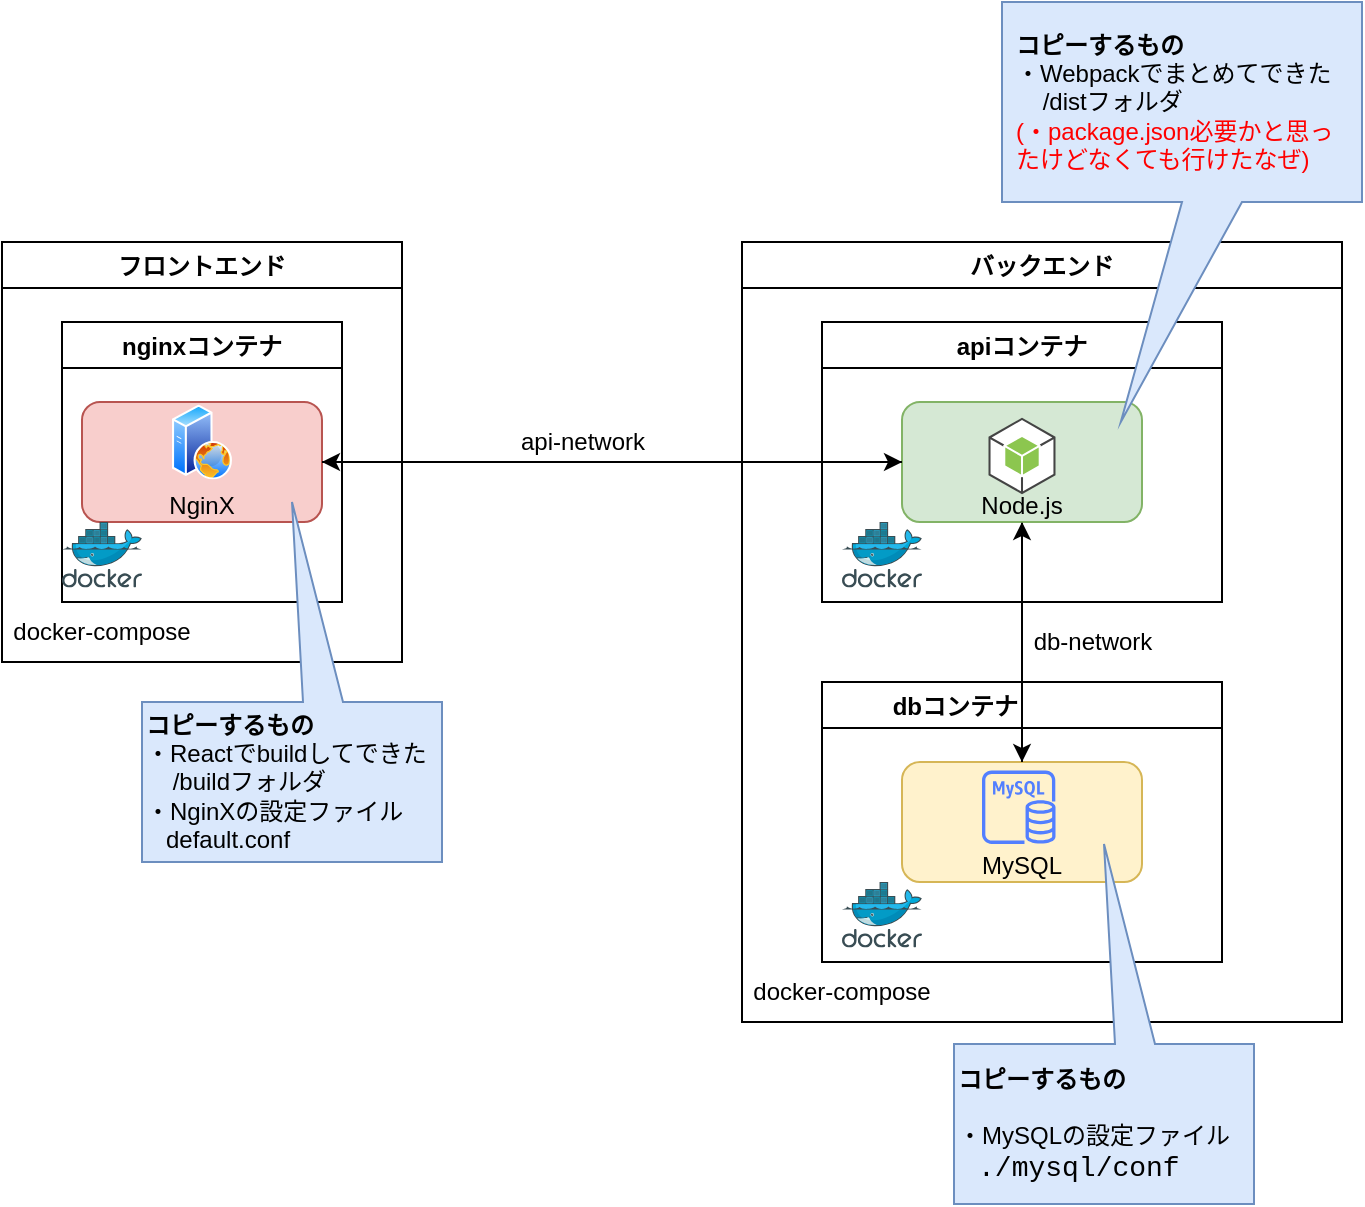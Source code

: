 <mxfile version="15.4.0" type="device"><diagram id="ZBgesZ4gI1xqDFLB4Myz" name="ページ1"><mxGraphModel dx="1086" dy="806" grid="1" gridSize="10" guides="1" tooltips="1" connect="1" arrows="1" fold="1" page="1" pageScale="1" pageWidth="827" pageHeight="1169" math="0" shadow="0"><root><mxCell id="0"/><mxCell id="1" parent="0"/><mxCell id="ApRS1h81_bPbDOmvWI7--47" value="" style="group" vertex="1" connectable="0" parent="1"><mxGeometry x="74" y="60" width="680" height="601" as="geometry"/></mxCell><mxCell id="ApRS1h81_bPbDOmvWI7--44" value="" style="group" vertex="1" connectable="0" parent="ApRS1h81_bPbDOmvWI7--47"><mxGeometry width="680" height="590" as="geometry"/></mxCell><mxCell id="ApRS1h81_bPbDOmvWI7--1" value="フロントエンド" style="swimlane;" vertex="1" parent="ApRS1h81_bPbDOmvWI7--44"><mxGeometry y="120" width="200" height="210" as="geometry"/></mxCell><mxCell id="ApRS1h81_bPbDOmvWI7--5" value="&lt;br&gt;&lt;br&gt;&lt;br&gt;NginX" style="rounded=1;whiteSpace=wrap;html=1;fillColor=#f8cecc;strokeColor=#b85450;" vertex="1" parent="ApRS1h81_bPbDOmvWI7--1"><mxGeometry x="40" y="80" width="120" height="60" as="geometry"/></mxCell><mxCell id="ApRS1h81_bPbDOmvWI7--17" value="nginxコンテナ" style="swimlane;startSize=23;" vertex="1" parent="ApRS1h81_bPbDOmvWI7--1"><mxGeometry x="30" y="40" width="140" height="140" as="geometry"/></mxCell><mxCell id="ApRS1h81_bPbDOmvWI7--19" value="" style="sketch=0;aspect=fixed;html=1;points=[];align=center;image;fontSize=12;image=img/lib/mscae/Docker.svg;" vertex="1" parent="ApRS1h81_bPbDOmvWI7--17"><mxGeometry y="100" width="40" height="32.8" as="geometry"/></mxCell><mxCell id="ApRS1h81_bPbDOmvWI7--24" value="" style="aspect=fixed;perimeter=ellipsePerimeter;html=1;align=center;shadow=0;dashed=0;spacingTop=3;image;image=img/lib/active_directory/web_server.svg;" vertex="1" parent="ApRS1h81_bPbDOmvWI7--1"><mxGeometry x="85" y="81.25" width="30" height="37.5" as="geometry"/></mxCell><mxCell id="ApRS1h81_bPbDOmvWI7--25" value="docker-compose" style="text;html=1;strokeColor=none;fillColor=none;align=center;verticalAlign=middle;whiteSpace=wrap;rounded=0;" vertex="1" parent="ApRS1h81_bPbDOmvWI7--1"><mxGeometry y="180" width="100" height="30" as="geometry"/></mxCell><mxCell id="ApRS1h81_bPbDOmvWI7--2" value="バックエンド" style="swimlane;" vertex="1" parent="ApRS1h81_bPbDOmvWI7--44"><mxGeometry x="370" y="120" width="300" height="390" as="geometry"/></mxCell><mxCell id="ApRS1h81_bPbDOmvWI7--10" style="edgeStyle=orthogonalEdgeStyle;rounded=0;orthogonalLoop=1;jettySize=auto;html=1;exitX=0.5;exitY=1;exitDx=0;exitDy=0;entryX=0.5;entryY=0;entryDx=0;entryDy=0;" edge="1" parent="ApRS1h81_bPbDOmvWI7--2" source="ApRS1h81_bPbDOmvWI7--3" target="ApRS1h81_bPbDOmvWI7--4"><mxGeometry relative="1" as="geometry"/></mxCell><mxCell id="ApRS1h81_bPbDOmvWI7--3" value="&lt;br&gt;&lt;br&gt;&lt;br&gt;Node.js" style="rounded=1;whiteSpace=wrap;html=1;fillColor=#d5e8d4;strokeColor=#82b366;" vertex="1" parent="ApRS1h81_bPbDOmvWI7--2"><mxGeometry x="80" y="80" width="120" height="60" as="geometry"/></mxCell><mxCell id="ApRS1h81_bPbDOmvWI7--4" value="&lt;br&gt;&lt;br&gt;&lt;br&gt;MySQL" style="rounded=1;whiteSpace=wrap;html=1;fillColor=#fff2cc;strokeColor=#d6b656;" vertex="1" parent="ApRS1h81_bPbDOmvWI7--2"><mxGeometry x="80" y="260" width="120" height="60" as="geometry"/></mxCell><mxCell id="ApRS1h81_bPbDOmvWI7--15" value="apiコンテナ" style="swimlane;startSize=23;" vertex="1" parent="ApRS1h81_bPbDOmvWI7--2"><mxGeometry x="40" y="40" width="200" height="140" as="geometry"/></mxCell><mxCell id="ApRS1h81_bPbDOmvWI7--20" value="" style="sketch=0;aspect=fixed;html=1;points=[];align=center;image;fontSize=12;image=img/lib/mscae/Docker.svg;" vertex="1" parent="ApRS1h81_bPbDOmvWI7--15"><mxGeometry x="10" y="100" width="40" height="32.8" as="geometry"/></mxCell><mxCell id="ApRS1h81_bPbDOmvWI7--16" value="dbコンテナ                    " style="swimlane;" vertex="1" parent="ApRS1h81_bPbDOmvWI7--2"><mxGeometry x="40" y="220" width="200" height="140" as="geometry"/></mxCell><mxCell id="ApRS1h81_bPbDOmvWI7--21" value="" style="sketch=0;aspect=fixed;html=1;points=[];align=center;image;fontSize=12;image=img/lib/mscae/Docker.svg;" vertex="1" parent="ApRS1h81_bPbDOmvWI7--16"><mxGeometry x="10" y="100" width="40" height="32.8" as="geometry"/></mxCell><mxCell id="ApRS1h81_bPbDOmvWI7--11" style="edgeStyle=orthogonalEdgeStyle;rounded=0;orthogonalLoop=1;jettySize=auto;html=1;exitX=0.5;exitY=0;exitDx=0;exitDy=0;entryX=0.5;entryY=1;entryDx=0;entryDy=0;" edge="1" parent="ApRS1h81_bPbDOmvWI7--2" source="ApRS1h81_bPbDOmvWI7--4" target="ApRS1h81_bPbDOmvWI7--3"><mxGeometry relative="1" as="geometry"/></mxCell><mxCell id="ApRS1h81_bPbDOmvWI7--22" value="" style="outlineConnect=0;dashed=0;verticalLabelPosition=bottom;verticalAlign=top;align=center;html=1;shape=mxgraph.aws3.android;fillColor=#8CC64F;gradientColor=none;" vertex="1" parent="ApRS1h81_bPbDOmvWI7--2"><mxGeometry x="123.25" y="87.86" width="33.5" height="38.29" as="geometry"/></mxCell><mxCell id="ApRS1h81_bPbDOmvWI7--23" value="" style="sketch=0;outlineConnect=0;fontColor=#232F3E;gradientColor=none;fillColor=#527FFF;strokeColor=none;dashed=0;verticalLabelPosition=bottom;verticalAlign=top;align=center;html=1;fontSize=12;fontStyle=0;aspect=fixed;pointerEvents=1;shape=mxgraph.aws4.rds_mysql_instance;" vertex="1" parent="ApRS1h81_bPbDOmvWI7--2"><mxGeometry x="120" y="264.25" width="36.75" height="36.75" as="geometry"/></mxCell><mxCell id="ApRS1h81_bPbDOmvWI7--32" value="docker-compose" style="text;html=1;strokeColor=none;fillColor=none;align=center;verticalAlign=middle;whiteSpace=wrap;rounded=0;" vertex="1" parent="ApRS1h81_bPbDOmvWI7--2"><mxGeometry y="360" width="100" height="30" as="geometry"/></mxCell><mxCell id="ApRS1h81_bPbDOmvWI7--35" value="db-network" style="text;html=1;align=center;verticalAlign=middle;resizable=0;points=[];autosize=1;strokeColor=none;fillColor=none;" vertex="1" parent="ApRS1h81_bPbDOmvWI7--2"><mxGeometry x="140" y="190" width="70" height="20" as="geometry"/></mxCell><mxCell id="ApRS1h81_bPbDOmvWI7--45" value="" style="shape=callout;whiteSpace=wrap;html=1;perimeter=calloutPerimeter;position2=0.5;size=100;position=0.33;rotation=-180;fillColor=#dae8fc;strokeColor=#6c8ebf;" vertex="1" parent="ApRS1h81_bPbDOmvWI7--2"><mxGeometry x="106" y="301" width="150" height="180" as="geometry"/></mxCell><mxCell id="ApRS1h81_bPbDOmvWI7--6" style="edgeStyle=orthogonalEdgeStyle;rounded=0;orthogonalLoop=1;jettySize=auto;html=1;exitX=1;exitY=0.5;exitDx=0;exitDy=0;entryX=0;entryY=0.5;entryDx=0;entryDy=0;" edge="1" parent="ApRS1h81_bPbDOmvWI7--44" source="ApRS1h81_bPbDOmvWI7--5" target="ApRS1h81_bPbDOmvWI7--3"><mxGeometry relative="1" as="geometry"/></mxCell><mxCell id="ApRS1h81_bPbDOmvWI7--7" style="edgeStyle=orthogonalEdgeStyle;rounded=0;orthogonalLoop=1;jettySize=auto;html=1;exitX=0;exitY=0.5;exitDx=0;exitDy=0;entryX=1;entryY=0.5;entryDx=0;entryDy=0;" edge="1" parent="ApRS1h81_bPbDOmvWI7--44" source="ApRS1h81_bPbDOmvWI7--3" target="ApRS1h81_bPbDOmvWI7--5"><mxGeometry relative="1" as="geometry"/></mxCell><mxCell id="ApRS1h81_bPbDOmvWI7--34" value="api-network" style="text;html=1;align=center;verticalAlign=middle;resizable=0;points=[];autosize=1;strokeColor=none;fillColor=none;" vertex="1" parent="ApRS1h81_bPbDOmvWI7--44"><mxGeometry x="250" y="210" width="80" height="20" as="geometry"/></mxCell><mxCell id="ApRS1h81_bPbDOmvWI7--37" value="" style="shape=callout;whiteSpace=wrap;html=1;perimeter=calloutPerimeter;position2=0.5;size=100;position=0.33;rotation=-180;fillColor=#dae8fc;strokeColor=#6c8ebf;" vertex="1" parent="ApRS1h81_bPbDOmvWI7--44"><mxGeometry x="70" y="250" width="150" height="180" as="geometry"/></mxCell><mxCell id="ApRS1h81_bPbDOmvWI7--38" value="&lt;div&gt;&lt;span&gt;&lt;b&gt;コピーするもの&lt;/b&gt;&lt;/span&gt;&lt;/div&gt;・Reactでbuildしてできた&lt;br&gt;&amp;nbsp; &amp;nbsp; /buildフォルダ&lt;br&gt;・NginXの設定ファイル&lt;br&gt;&amp;nbsp; &amp;nbsp;default.conf" style="text;html=1;strokeColor=none;fillColor=none;align=left;verticalAlign=middle;whiteSpace=wrap;rounded=0;" vertex="1" parent="ApRS1h81_bPbDOmvWI7--44"><mxGeometry x="70" y="350" width="160" height="80" as="geometry"/></mxCell><mxCell id="ApRS1h81_bPbDOmvWI7--43" value="" style="group" vertex="1" connectable="0" parent="ApRS1h81_bPbDOmvWI7--44"><mxGeometry x="500" width="180" height="210" as="geometry"/></mxCell><mxCell id="ApRS1h81_bPbDOmvWI7--39" value="" style="shape=callout;whiteSpace=wrap;html=1;perimeter=calloutPerimeter;position2=0.33;size=110;position=0.5;rotation=0;fillColor=#dae8fc;strokeColor=#6c8ebf;base=30;" vertex="1" parent="ApRS1h81_bPbDOmvWI7--43"><mxGeometry width="180" height="210" as="geometry"/></mxCell><mxCell id="ApRS1h81_bPbDOmvWI7--40" value="&lt;div&gt;&lt;b&gt;コピーするもの&lt;/b&gt;&lt;/div&gt;&lt;div&gt;&lt;span&gt;・Webpackでまとめてできた&lt;/span&gt;&lt;/div&gt;&lt;div&gt;&lt;span&gt;&amp;nbsp; &amp;nbsp; /distフォルダ&lt;/span&gt;&lt;/div&gt;&lt;div&gt;&lt;font color=&quot;#ff0000&quot;&gt;(・package.json必要かと思ったけどなくても行けたなぜ)&lt;/font&gt;&lt;/div&gt;" style="text;html=1;strokeColor=none;fillColor=none;align=left;verticalAlign=middle;whiteSpace=wrap;rounded=0;" vertex="1" parent="ApRS1h81_bPbDOmvWI7--43"><mxGeometry x="5" y="10" width="170" height="80" as="geometry"/></mxCell><mxCell id="ApRS1h81_bPbDOmvWI7--46" value="&lt;div&gt;&lt;span&gt;&lt;b&gt;コピーするもの&lt;/b&gt;&lt;/span&gt;&lt;/div&gt;&lt;br&gt;・MySQLの設定ファイル&lt;br&gt;&amp;nbsp; &amp;nbsp;&lt;span style=&quot;font-family: &amp;#34;consolas&amp;#34; , &amp;#34;courier new&amp;#34; , monospace ; font-size: 14px&quot;&gt;./mysql/conf&lt;/span&gt;" style="text;html=1;strokeColor=none;fillColor=none;align=left;verticalAlign=middle;whiteSpace=wrap;rounded=0;" vertex="1" parent="ApRS1h81_bPbDOmvWI7--47"><mxGeometry x="476" y="521" width="160" height="80" as="geometry"/></mxCell></root></mxGraphModel></diagram></mxfile>